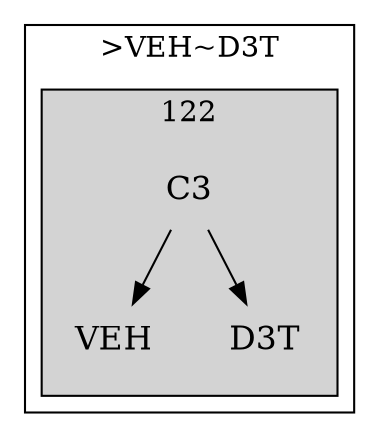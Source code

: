 strict digraph FirstlevelCluster {
	labelloc = "t";
	compound = false;
	subgraph cluster_0 {
	label= ">VEH~D3T";
		subgraph	cluster_2 {
		label = "122";
			style = filled;
			node	[label = VEH, shape = plaintext, fontsize = 16] VEH2;
			node	[label = D3T, shape = plaintext, fontsize = 16] D3T2;
			node	[label = C3, shape = plaintext, fontsize = 16] C32;
			C32->VEH2;C32->D3T2;			}
}}